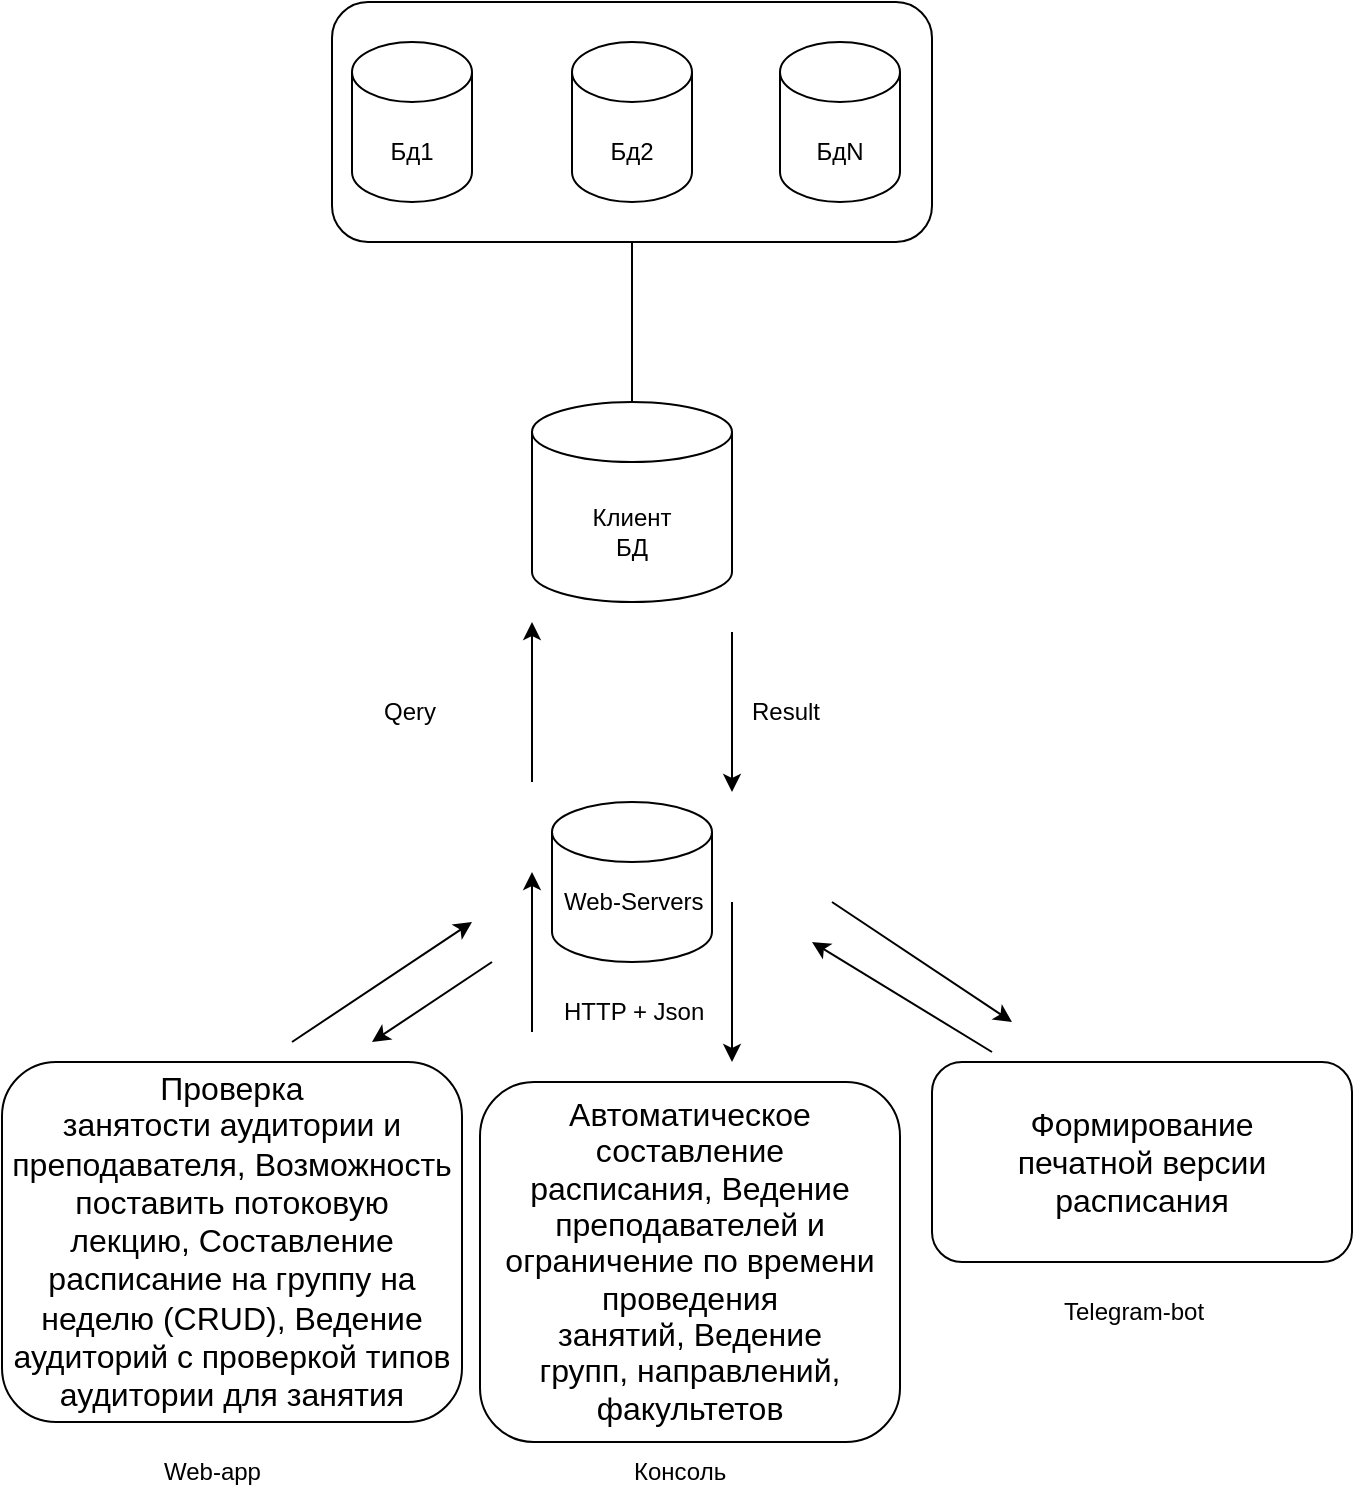 <mxfile version="25.0.3">
  <diagram name="Страница — 1" id="f4Wf9Rq9JbERo32JdSKV">
    <mxGraphModel dx="2185" dy="597" grid="1" gridSize="10" guides="1" tooltips="1" connect="1" arrows="1" fold="1" page="1" pageScale="1" pageWidth="827" pageHeight="1169" math="0" shadow="0">
      <root>
        <mxCell id="0" />
        <mxCell id="1" parent="0" />
        <mxCell id="97N-wIbMj6tB275m0_wd-4" value="" style="rounded=1;whiteSpace=wrap;html=1;" vertex="1" parent="1">
          <mxGeometry x="160" y="110" width="300" height="120" as="geometry" />
        </mxCell>
        <mxCell id="97N-wIbMj6tB275m0_wd-1" value="" style="shape=cylinder3;whiteSpace=wrap;html=1;boundedLbl=1;backgroundOutline=1;size=15;" vertex="1" parent="1">
          <mxGeometry x="170" y="130" width="60" height="80" as="geometry" />
        </mxCell>
        <mxCell id="97N-wIbMj6tB275m0_wd-2" value="" style="shape=cylinder3;whiteSpace=wrap;html=1;boundedLbl=1;backgroundOutline=1;size=15;" vertex="1" parent="1">
          <mxGeometry x="280" y="130" width="60" height="80" as="geometry" />
        </mxCell>
        <mxCell id="97N-wIbMj6tB275m0_wd-3" value="" style="shape=cylinder3;whiteSpace=wrap;html=1;boundedLbl=1;backgroundOutline=1;size=15;" vertex="1" parent="1">
          <mxGeometry x="384" y="130" width="60" height="80" as="geometry" />
        </mxCell>
        <mxCell id="97N-wIbMj6tB275m0_wd-5" value="" style="shape=cylinder3;whiteSpace=wrap;html=1;boundedLbl=1;backgroundOutline=1;size=15;" vertex="1" parent="1">
          <mxGeometry x="260" y="310" width="100" height="100" as="geometry" />
        </mxCell>
        <mxCell id="97N-wIbMj6tB275m0_wd-6" value="" style="endArrow=none;html=1;rounded=0;exitX=0.5;exitY=0;exitDx=0;exitDy=0;exitPerimeter=0;" edge="1" parent="1" source="97N-wIbMj6tB275m0_wd-5">
          <mxGeometry width="50" height="50" relative="1" as="geometry">
            <mxPoint x="500" y="250" as="sourcePoint" />
            <mxPoint x="310" y="230" as="targetPoint" />
          </mxGeometry>
        </mxCell>
        <mxCell id="97N-wIbMj6tB275m0_wd-7" value="" style="shape=cylinder3;whiteSpace=wrap;html=1;boundedLbl=1;backgroundOutline=1;size=15;" vertex="1" parent="1">
          <mxGeometry x="270" y="510" width="80" height="80" as="geometry" />
        </mxCell>
        <mxCell id="97N-wIbMj6tB275m0_wd-8" value="" style="endArrow=classic;html=1;rounded=0;" edge="1" parent="1">
          <mxGeometry width="50" height="50" relative="1" as="geometry">
            <mxPoint x="260" y="500" as="sourcePoint" />
            <mxPoint x="260" y="420" as="targetPoint" />
          </mxGeometry>
        </mxCell>
        <mxCell id="97N-wIbMj6tB275m0_wd-9" value="" style="endArrow=classic;html=1;rounded=0;" edge="1" parent="1">
          <mxGeometry width="50" height="50" relative="1" as="geometry">
            <mxPoint x="360" y="425" as="sourcePoint" />
            <mxPoint x="360" y="505" as="targetPoint" />
          </mxGeometry>
        </mxCell>
        <mxCell id="97N-wIbMj6tB275m0_wd-10" value="&lt;div&gt;&lt;span style=&quot;font-size:12.0pt;line-height:115%;&lt;br/&gt;font-family:&amp;quot;Calibri&amp;quot;,sans-serif;mso-ascii-theme-font:minor-latin;mso-fareast-font-family:&lt;br/&gt;Calibri;mso-fareast-theme-font:minor-latin;mso-hansi-theme-font:minor-latin;&lt;br/&gt;mso-bidi-font-family:&amp;quot;Times New Roman&amp;quot;;mso-bidi-theme-font:minor-bidi;&lt;br/&gt;mso-ansi-language:RU;mso-fareast-language:EN-US;mso-bidi-language:AR-SA&quot;&gt;&lt;span style=&quot;font-family: Calibri, sans-serif; font-size: 12pt; background-color: initial;&quot;&gt;Проверка&lt;br&gt;занятости аудитории и преподавателя&lt;/span&gt;,&amp;nbsp;&lt;/span&gt;&lt;span style=&quot;font-family: Calibri, sans-serif; font-size: 12pt; background-color: initial;&quot;&gt;Возможность&lt;br&gt;поставить потоковую лекцию,&amp;nbsp;&lt;/span&gt;&lt;span style=&quot;font-family: Calibri, sans-serif; font-size: 12pt; background-color: initial;&quot;&gt;Составление&lt;br&gt;расписание на группу на неделю (CRUD),&amp;nbsp;&lt;/span&gt;&lt;span style=&quot;font-family: Calibri, sans-serif; font-size: 12pt; background-color: initial;&quot;&gt;Ведение&lt;br/&gt;аудиторий с проверкой типов аудитории для занятия&lt;/span&gt;&lt;/div&gt;" style="rounded=1;whiteSpace=wrap;html=1;" vertex="1" parent="1">
          <mxGeometry x="-5" y="640" width="230" height="180" as="geometry" />
        </mxCell>
        <mxCell id="97N-wIbMj6tB275m0_wd-11" value="" style="endArrow=classic;html=1;rounded=0;" edge="1" parent="1">
          <mxGeometry width="50" height="50" relative="1" as="geometry">
            <mxPoint x="260" y="625" as="sourcePoint" />
            <mxPoint x="260" y="545" as="targetPoint" />
          </mxGeometry>
        </mxCell>
        <mxCell id="97N-wIbMj6tB275m0_wd-12" value="" style="endArrow=classic;html=1;rounded=0;" edge="1" parent="1">
          <mxGeometry width="50" height="50" relative="1" as="geometry">
            <mxPoint x="360" y="560" as="sourcePoint" />
            <mxPoint x="360" y="640" as="targetPoint" />
          </mxGeometry>
        </mxCell>
        <mxCell id="97N-wIbMj6tB275m0_wd-13" value="Бд1" style="text;html=1;align=center;verticalAlign=middle;whiteSpace=wrap;rounded=0;" vertex="1" parent="1">
          <mxGeometry x="170" y="170" width="60" height="30" as="geometry" />
        </mxCell>
        <mxCell id="97N-wIbMj6tB275m0_wd-14" value="Бд2" style="text;html=1;align=center;verticalAlign=middle;whiteSpace=wrap;rounded=0;" vertex="1" parent="1">
          <mxGeometry x="280" y="170" width="60" height="30" as="geometry" />
        </mxCell>
        <mxCell id="97N-wIbMj6tB275m0_wd-15" value="БдN" style="text;html=1;align=center;verticalAlign=middle;whiteSpace=wrap;rounded=0;" vertex="1" parent="1">
          <mxGeometry x="384" y="170" width="60" height="30" as="geometry" />
        </mxCell>
        <mxCell id="97N-wIbMj6tB275m0_wd-16" value="Клиент БД" style="text;html=1;align=center;verticalAlign=middle;whiteSpace=wrap;rounded=0;" vertex="1" parent="1">
          <mxGeometry x="280" y="360" width="60" height="30" as="geometry" />
        </mxCell>
        <mxCell id="97N-wIbMj6tB275m0_wd-17" value="Qery" style="text;strokeColor=none;fillColor=none;align=left;verticalAlign=middle;spacingLeft=4;spacingRight=4;overflow=hidden;points=[[0,0.5],[1,0.5]];portConstraint=eastwest;rotatable=0;whiteSpace=wrap;html=1;" vertex="1" parent="1">
          <mxGeometry x="180" y="450" width="80" height="30" as="geometry" />
        </mxCell>
        <mxCell id="97N-wIbMj6tB275m0_wd-18" value="Result" style="text;strokeColor=none;fillColor=none;align=left;verticalAlign=middle;spacingLeft=4;spacingRight=4;overflow=hidden;points=[[0,0.5],[1,0.5]];portConstraint=eastwest;rotatable=0;whiteSpace=wrap;html=1;" vertex="1" parent="1">
          <mxGeometry x="364" y="450" width="80" height="30" as="geometry" />
        </mxCell>
        <mxCell id="97N-wIbMj6tB275m0_wd-19" value="Web-Servers" style="text;strokeColor=none;fillColor=none;align=left;verticalAlign=middle;spacingLeft=4;spacingRight=4;overflow=hidden;points=[[0,0.5],[1,0.5]];portConstraint=eastwest;rotatable=0;whiteSpace=wrap;html=1;" vertex="1" parent="1">
          <mxGeometry x="270" y="540" width="80" height="40" as="geometry" />
        </mxCell>
        <mxCell id="97N-wIbMj6tB275m0_wd-20" value="HTTP + Json" style="text;strokeColor=none;fillColor=none;align=left;verticalAlign=middle;spacingLeft=4;spacingRight=4;overflow=hidden;points=[[0,0.5],[1,0.5]];portConstraint=eastwest;rotatable=0;whiteSpace=wrap;html=1;" vertex="1" parent="1">
          <mxGeometry x="270" y="600" width="86" height="30" as="geometry" />
        </mxCell>
        <mxCell id="97N-wIbMj6tB275m0_wd-21" value="&lt;span style=&quot;font-size:12.0pt;line-height:115%;&lt;br/&gt;font-family:&amp;quot;Calibri&amp;quot;,sans-serif;mso-ascii-theme-font:minor-latin;mso-fareast-font-family:&lt;br/&gt;Calibri;mso-fareast-theme-font:minor-latin;mso-hansi-theme-font:minor-latin;&lt;br/&gt;mso-bidi-font-family:&amp;quot;Times New Roman&amp;quot;;mso-bidi-theme-font:minor-bidi;&lt;br/&gt;mso-ansi-language:RU;mso-fareast-language:EN-US;mso-bidi-language:AR-SA&quot;&gt;Автоматическое&lt;br&gt;составление расписания,&amp;nbsp;&lt;/span&gt;&lt;span style=&quot;font-size:12.0pt;line-height:115%;&lt;br/&gt;font-family:&amp;quot;Calibri&amp;quot;,sans-serif;mso-ascii-theme-font:minor-latin;mso-fareast-font-family:&lt;br/&gt;Calibri;mso-fareast-theme-font:minor-latin;mso-hansi-theme-font:minor-latin;&lt;br/&gt;mso-bidi-font-family:&amp;quot;Times New Roman&amp;quot;;mso-bidi-theme-font:minor-bidi;&lt;br/&gt;mso-ansi-language:RU;mso-fareast-language:EN-US;mso-bidi-language:AR-SA&quot;&gt;Ведение&lt;br/&gt;преподавателей и ограничение по времени проведения занятий,&amp;nbsp;&lt;/span&gt;&lt;span style=&quot;font-size:12.0pt;line-height:115%;&lt;br/&gt;font-family:&amp;quot;Calibri&amp;quot;,sans-serif;mso-ascii-theme-font:minor-latin;mso-fareast-font-family:&lt;br/&gt;Calibri;mso-fareast-theme-font:minor-latin;mso-hansi-theme-font:minor-latin;&lt;br/&gt;mso-bidi-font-family:&amp;quot;Times New Roman&amp;quot;;mso-bidi-theme-font:minor-bidi;&lt;br/&gt;mso-ansi-language:RU;mso-fareast-language:EN-US;mso-bidi-language:AR-SA&quot;&gt;Ведение&lt;br/&gt;групп, направлений, факультетов&lt;/span&gt;" style="rounded=1;whiteSpace=wrap;html=1;" vertex="1" parent="1">
          <mxGeometry x="234" y="650" width="210" height="180" as="geometry" />
        </mxCell>
        <mxCell id="97N-wIbMj6tB275m0_wd-24" value="&lt;span style=&quot;font-size: 16px;&quot;&gt;Формирование&lt;/span&gt;&lt;br style=&quot;font-size: 16px;&quot;&gt;&lt;span style=&quot;font-size: 16px;&quot;&gt;печатной версии расписания&lt;/span&gt;" style="rounded=1;whiteSpace=wrap;html=1;" vertex="1" parent="1">
          <mxGeometry x="460" y="640" width="210" height="100" as="geometry" />
        </mxCell>
        <mxCell id="97N-wIbMj6tB275m0_wd-25" value="Web-app" style="text;strokeColor=none;fillColor=none;align=left;verticalAlign=middle;spacingLeft=4;spacingRight=4;overflow=hidden;points=[[0,0.5],[1,0.5]];portConstraint=eastwest;rotatable=0;whiteSpace=wrap;html=1;" vertex="1" parent="1">
          <mxGeometry x="70" y="830" width="80" height="30" as="geometry" />
        </mxCell>
        <mxCell id="97N-wIbMj6tB275m0_wd-26" value="Консоль" style="text;strokeColor=none;fillColor=none;align=left;verticalAlign=middle;spacingLeft=4;spacingRight=4;overflow=hidden;points=[[0,0.5],[1,0.5]];portConstraint=eastwest;rotatable=0;whiteSpace=wrap;html=1;" vertex="1" parent="1">
          <mxGeometry x="305" y="830" width="80" height="30" as="geometry" />
        </mxCell>
        <mxCell id="97N-wIbMj6tB275m0_wd-27" value="Telegram-bot" style="text;strokeColor=none;fillColor=none;align=left;verticalAlign=middle;spacingLeft=4;spacingRight=4;overflow=hidden;points=[[0,0.5],[1,0.5]];portConstraint=eastwest;rotatable=0;whiteSpace=wrap;html=1;" vertex="1" parent="1">
          <mxGeometry x="520" y="750" width="90" height="30" as="geometry" />
        </mxCell>
        <mxCell id="97N-wIbMj6tB275m0_wd-28" value="" style="endArrow=classic;html=1;rounded=0;" edge="1" parent="1">
          <mxGeometry width="50" height="50" relative="1" as="geometry">
            <mxPoint x="140" y="630" as="sourcePoint" />
            <mxPoint x="230" y="570" as="targetPoint" />
          </mxGeometry>
        </mxCell>
        <mxCell id="97N-wIbMj6tB275m0_wd-29" value="" style="endArrow=classic;html=1;rounded=0;" edge="1" parent="1">
          <mxGeometry width="50" height="50" relative="1" as="geometry">
            <mxPoint x="410" y="560" as="sourcePoint" />
            <mxPoint x="500" y="620" as="targetPoint" />
          </mxGeometry>
        </mxCell>
        <mxCell id="97N-wIbMj6tB275m0_wd-30" value="" style="endArrow=classic;html=1;rounded=0;" edge="1" parent="1">
          <mxGeometry width="50" height="50" relative="1" as="geometry">
            <mxPoint x="490" y="635" as="sourcePoint" />
            <mxPoint x="400" y="580" as="targetPoint" />
          </mxGeometry>
        </mxCell>
        <mxCell id="97N-wIbMj6tB275m0_wd-31" value="" style="endArrow=classic;html=1;rounded=0;" edge="1" parent="1">
          <mxGeometry width="50" height="50" relative="1" as="geometry">
            <mxPoint x="240" y="590" as="sourcePoint" />
            <mxPoint x="180" y="630" as="targetPoint" />
          </mxGeometry>
        </mxCell>
      </root>
    </mxGraphModel>
  </diagram>
</mxfile>
